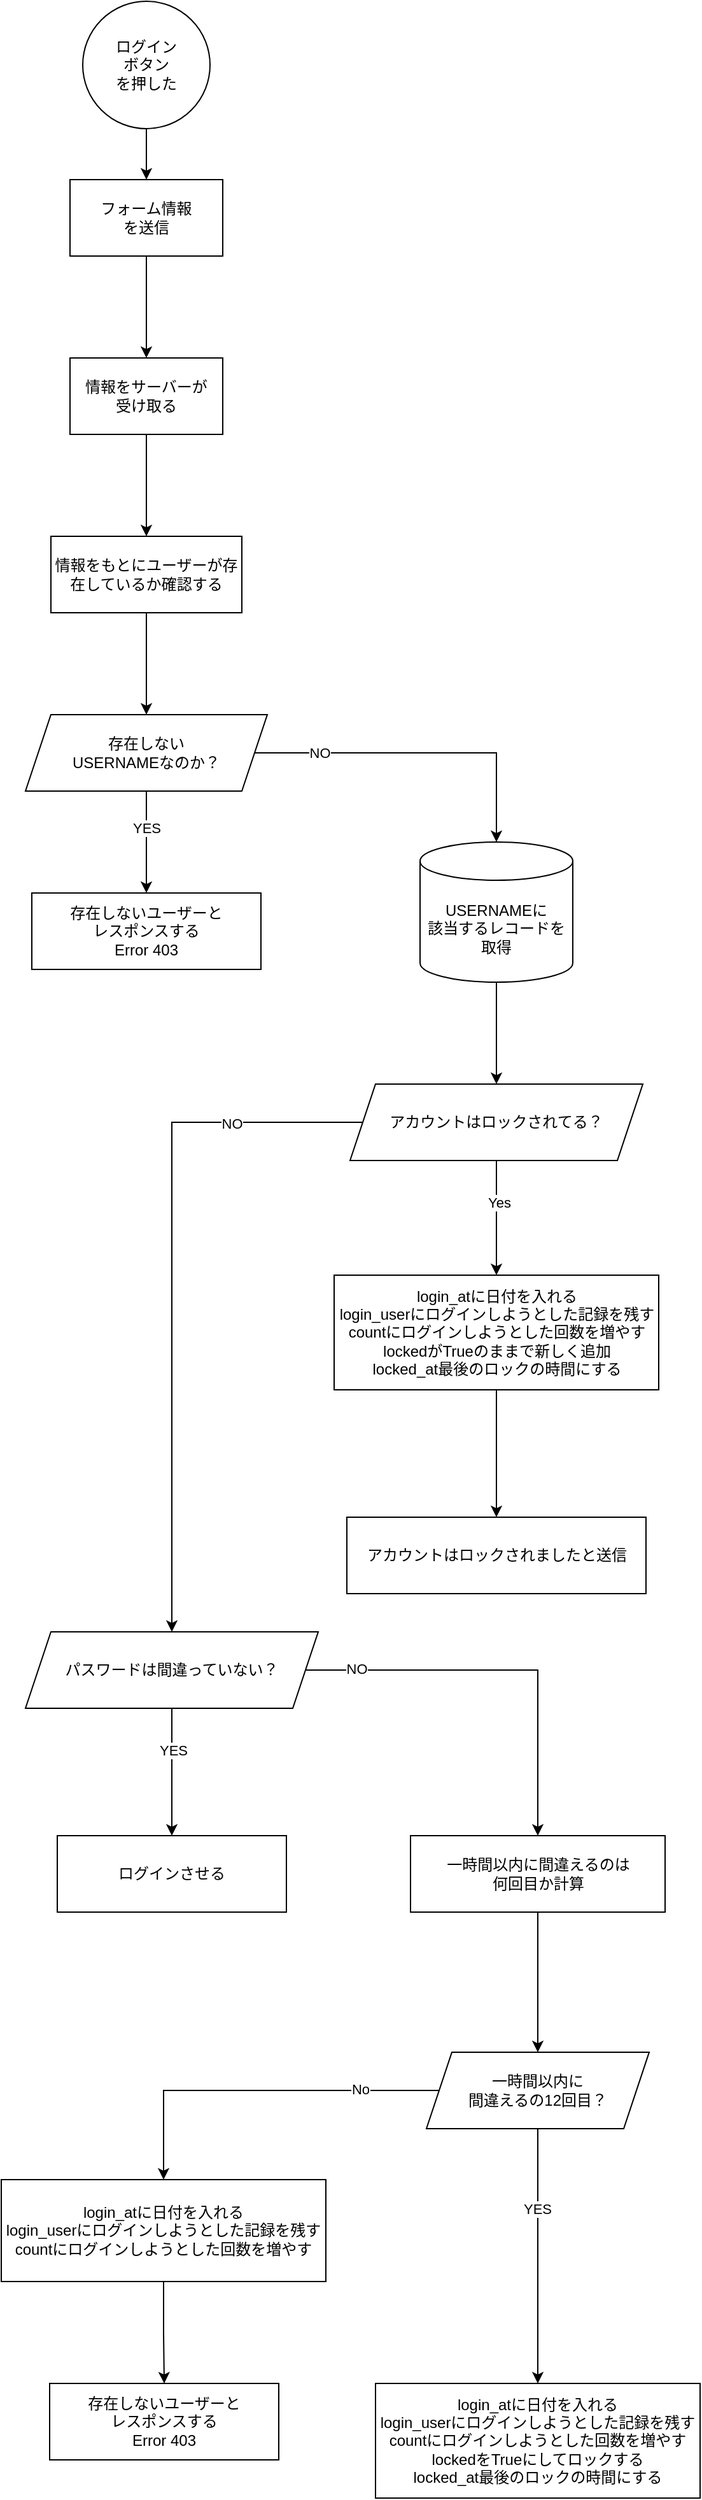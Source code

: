 <mxfile>
    <diagram id="V89ONZu5qJeNFia6KBK5" name="ページ1">
        <mxGraphModel dx="1021" dy="997" grid="1" gridSize="10" guides="1" tooltips="1" connect="1" arrows="1" fold="1" page="1" pageScale="1" pageWidth="827" pageHeight="1169" math="0" shadow="0">
            <root>
                <mxCell id="0"/>
                <mxCell id="1" parent="0"/>
                <mxCell id="7" value="" style="edgeStyle=orthogonalEdgeStyle;rounded=0;orthogonalLoop=1;jettySize=auto;html=1;" parent="1" source="5" target="6" edge="1">
                    <mxGeometry relative="1" as="geometry"/>
                </mxCell>
                <mxCell id="5" value="&lt;span&gt;ログイン&lt;br&gt;ボタン&lt;br&gt;を&lt;/span&gt;&lt;span&gt;押した&lt;/span&gt;" style="ellipse;whiteSpace=wrap;html=1;aspect=fixed;" parent="1" vertex="1">
                    <mxGeometry x="350" y="30" width="100" height="100" as="geometry"/>
                </mxCell>
                <mxCell id="9" value="" style="edgeStyle=orthogonalEdgeStyle;rounded=0;orthogonalLoop=1;jettySize=auto;html=1;" parent="1" source="6" target="8" edge="1">
                    <mxGeometry relative="1" as="geometry"/>
                </mxCell>
                <mxCell id="6" value="フォーム情報&lt;br&gt;を送信" style="whiteSpace=wrap;html=1;" parent="1" vertex="1">
                    <mxGeometry x="340" y="170" width="120" height="60" as="geometry"/>
                </mxCell>
                <mxCell id="11" value="" style="edgeStyle=orthogonalEdgeStyle;rounded=0;orthogonalLoop=1;jettySize=auto;html=1;" parent="1" source="8" target="10" edge="1">
                    <mxGeometry relative="1" as="geometry"/>
                </mxCell>
                <mxCell id="8" value="情報をサーバーが&lt;br&gt;受け取る" style="whiteSpace=wrap;html=1;" parent="1" vertex="1">
                    <mxGeometry x="340" y="310" width="120" height="60" as="geometry"/>
                </mxCell>
                <mxCell id="15" value="" style="edgeStyle=orthogonalEdgeStyle;rounded=0;orthogonalLoop=1;jettySize=auto;html=1;" parent="1" source="10" target="14" edge="1">
                    <mxGeometry relative="1" as="geometry"/>
                </mxCell>
                <mxCell id="10" value="情報をもとにユーザーが存在しているか確認する" style="whiteSpace=wrap;html=1;" parent="1" vertex="1">
                    <mxGeometry x="325" y="450" width="150" height="60" as="geometry"/>
                </mxCell>
                <mxCell id="17" value="" style="edgeStyle=orthogonalEdgeStyle;rounded=0;orthogonalLoop=1;jettySize=auto;html=1;" parent="1" source="14" target="16" edge="1">
                    <mxGeometry relative="1" as="geometry"/>
                </mxCell>
                <mxCell id="18" value="YES" style="edgeLabel;html=1;align=center;verticalAlign=middle;resizable=0;points=[];" parent="17" vertex="1" connectable="0">
                    <mxGeometry x="-0.285" relative="1" as="geometry">
                        <mxPoint as="offset"/>
                    </mxGeometry>
                </mxCell>
                <mxCell id="20" value="" style="edgeStyle=orthogonalEdgeStyle;rounded=0;orthogonalLoop=1;jettySize=auto;html=1;" parent="1" source="14" target="22" edge="1">
                    <mxGeometry relative="1" as="geometry">
                        <mxPoint x="625" y="730" as="targetPoint"/>
                    </mxGeometry>
                </mxCell>
                <mxCell id="21" value="NO" style="edgeLabel;html=1;align=center;verticalAlign=middle;resizable=0;points=[];" parent="20" vertex="1" connectable="0">
                    <mxGeometry x="-0.61" relative="1" as="geometry">
                        <mxPoint as="offset"/>
                    </mxGeometry>
                </mxCell>
                <mxCell id="14" value="存在しない&lt;br&gt;USERNAMEなのか？" style="shape=parallelogram;perimeter=parallelogramPerimeter;whiteSpace=wrap;html=1;fixedSize=1;" parent="1" vertex="1">
                    <mxGeometry x="305" y="590" width="190" height="60" as="geometry"/>
                </mxCell>
                <mxCell id="16" value="存在しないユーザーと&lt;br&gt;レスポンスする&lt;br&gt;Error 403" style="whiteSpace=wrap;html=1;" parent="1" vertex="1">
                    <mxGeometry x="310" y="730" width="180" height="60" as="geometry"/>
                </mxCell>
                <mxCell id="24" value="" style="edgeStyle=orthogonalEdgeStyle;rounded=0;orthogonalLoop=1;jettySize=auto;html=1;" parent="1" source="22" target="23" edge="1">
                    <mxGeometry relative="1" as="geometry"/>
                </mxCell>
                <mxCell id="22" value="USERNAMEに&lt;br&gt;該当するレコードを&lt;br&gt;取得" style="shape=cylinder3;whiteSpace=wrap;html=1;boundedLbl=1;backgroundOutline=1;size=15;" parent="1" vertex="1">
                    <mxGeometry x="615" y="690" width="120" height="110" as="geometry"/>
                </mxCell>
                <mxCell id="26" value="" style="edgeStyle=orthogonalEdgeStyle;rounded=0;orthogonalLoop=1;jettySize=auto;html=1;exitX=0;exitY=0.5;exitDx=0;exitDy=0;entryX=0.5;entryY=0;entryDx=0;entryDy=0;" parent="1" source="23" target="28" edge="1">
                    <mxGeometry relative="1" as="geometry">
                        <mxPoint x="675" y="1020" as="targetPoint"/>
                        <Array as="points">
                            <mxPoint x="420" y="910"/>
                        </Array>
                    </mxGeometry>
                </mxCell>
                <mxCell id="38" value="NO" style="edgeLabel;html=1;align=center;verticalAlign=middle;resizable=0;points=[];" parent="26" vertex="1" connectable="0">
                    <mxGeometry x="-0.625" y="1" relative="1" as="geometry">
                        <mxPoint as="offset"/>
                    </mxGeometry>
                </mxCell>
                <mxCell id="45" value="" style="edgeStyle=orthogonalEdgeStyle;rounded=0;orthogonalLoop=1;jettySize=auto;html=1;" parent="1" source="23" target="44" edge="1">
                    <mxGeometry relative="1" as="geometry"/>
                </mxCell>
                <mxCell id="49" value="Yes" style="edgeLabel;html=1;align=center;verticalAlign=middle;resizable=0;points=[];" vertex="1" connectable="0" parent="45">
                    <mxGeometry x="-0.271" y="2" relative="1" as="geometry">
                        <mxPoint as="offset"/>
                    </mxGeometry>
                </mxCell>
                <mxCell id="23" value="アカウントはロックされてる？" style="shape=parallelogram;perimeter=parallelogramPerimeter;whiteSpace=wrap;html=1;fixedSize=1;" parent="1" vertex="1">
                    <mxGeometry x="560" y="880" width="230" height="60" as="geometry"/>
                </mxCell>
                <mxCell id="41" value="" style="edgeStyle=orthogonalEdgeStyle;rounded=0;orthogonalLoop=1;jettySize=auto;html=1;" parent="1" source="28" target="40" edge="1">
                    <mxGeometry relative="1" as="geometry"/>
                </mxCell>
                <mxCell id="42" value="YES" style="edgeLabel;html=1;align=center;verticalAlign=middle;resizable=0;points=[];" parent="41" vertex="1" connectable="0">
                    <mxGeometry x="-0.341" y="1" relative="1" as="geometry">
                        <mxPoint as="offset"/>
                    </mxGeometry>
                </mxCell>
                <mxCell id="51" value="" style="edgeStyle=orthogonalEdgeStyle;rounded=0;orthogonalLoop=1;jettySize=auto;html=1;" edge="1" parent="1" source="28" target="53">
                    <mxGeometry relative="1" as="geometry">
                        <mxPoint x="705" y="1470" as="targetPoint"/>
                    </mxGeometry>
                </mxCell>
                <mxCell id="55" value="NO" style="edgeLabel;html=1;align=center;verticalAlign=middle;resizable=0;points=[];" vertex="1" connectable="0" parent="51">
                    <mxGeometry x="-0.747" y="1" relative="1" as="geometry">
                        <mxPoint as="offset"/>
                    </mxGeometry>
                </mxCell>
                <mxCell id="28" value="パスワードは間違っていない？" style="shape=parallelogram;perimeter=parallelogramPerimeter;whiteSpace=wrap;html=1;fixedSize=1;" parent="1" vertex="1">
                    <mxGeometry x="305" y="1310" width="230" height="60" as="geometry"/>
                </mxCell>
                <mxCell id="40" value="ログインさせる" style="whiteSpace=wrap;html=1;" parent="1" vertex="1">
                    <mxGeometry x="330" y="1470" width="180" height="60" as="geometry"/>
                </mxCell>
                <mxCell id="48" value="" style="edgeStyle=orthogonalEdgeStyle;rounded=0;orthogonalLoop=1;jettySize=auto;html=1;" parent="1" source="44" target="47" edge="1">
                    <mxGeometry relative="1" as="geometry"/>
                </mxCell>
                <mxCell id="44" value="login_atに日付を入れる&lt;br&gt;login_userにログインしようとした記録を残す&lt;br&gt;countにログインしようとした回数を増やす&lt;br&gt;lockedがTrueのままで新しく追加&lt;br&gt;locked_at最後のロックの時間にする" style="whiteSpace=wrap;html=1;" parent="1" vertex="1">
                    <mxGeometry x="547.5" y="1030" width="255" height="90" as="geometry"/>
                </mxCell>
                <mxCell id="47" value="アカウントはロックされましたと送信" style="whiteSpace=wrap;html=1;" parent="1" vertex="1">
                    <mxGeometry x="557.5" y="1220" width="235" height="60" as="geometry"/>
                </mxCell>
                <mxCell id="57" value="" style="edgeStyle=orthogonalEdgeStyle;rounded=0;orthogonalLoop=1;jettySize=auto;html=1;" edge="1" parent="1" source="53" target="56">
                    <mxGeometry relative="1" as="geometry"/>
                </mxCell>
                <mxCell id="53" value="&lt;span&gt;一時間以内に間違えるのは&lt;/span&gt;&lt;br&gt;&lt;span&gt;何回目か計算&lt;/span&gt;" style="rounded=0;whiteSpace=wrap;html=1;" vertex="1" parent="1">
                    <mxGeometry x="607.5" y="1470" width="200" height="60" as="geometry"/>
                </mxCell>
                <mxCell id="58" style="edgeStyle=orthogonalEdgeStyle;rounded=0;orthogonalLoop=1;jettySize=auto;html=1;" edge="1" parent="1" source="56" target="65">
                    <mxGeometry relative="1" as="geometry">
                        <mxPoint x="675" y="1800" as="targetPoint"/>
                    </mxGeometry>
                </mxCell>
                <mxCell id="64" value="YES" style="edgeLabel;html=1;align=center;verticalAlign=middle;resizable=0;points=[];" vertex="1" connectable="0" parent="58">
                    <mxGeometry x="-0.371" y="-1" relative="1" as="geometry">
                        <mxPoint as="offset"/>
                    </mxGeometry>
                </mxCell>
                <mxCell id="61" value="" style="edgeStyle=orthogonalEdgeStyle;rounded=0;orthogonalLoop=1;jettySize=auto;html=1;entryX=0.5;entryY=0;entryDx=0;entryDy=0;" edge="1" parent="1" source="56" target="63">
                    <mxGeometry relative="1" as="geometry">
                        <mxPoint x="420" y="1770" as="targetPoint"/>
                    </mxGeometry>
                </mxCell>
                <mxCell id="62" value="No" style="edgeLabel;html=1;align=center;verticalAlign=middle;resizable=0;points=[];" vertex="1" connectable="0" parent="61">
                    <mxGeometry x="-0.562" y="-1" relative="1" as="geometry">
                        <mxPoint as="offset"/>
                    </mxGeometry>
                </mxCell>
                <mxCell id="56" value="一時間以内に&lt;br&gt;間違えるの12回目？" style="shape=parallelogram;perimeter=parallelogramPerimeter;whiteSpace=wrap;html=1;fixedSize=1;rounded=0;" vertex="1" parent="1">
                    <mxGeometry x="620" y="1640" width="175" height="60" as="geometry"/>
                </mxCell>
                <mxCell id="67" style="edgeStyle=orthogonalEdgeStyle;rounded=0;orthogonalLoop=1;jettySize=auto;html=1;" edge="1" parent="1" source="63" target="68">
                    <mxGeometry relative="1" as="geometry">
                        <mxPoint x="413.5" y="1950" as="targetPoint"/>
                    </mxGeometry>
                </mxCell>
                <mxCell id="63" value="login_atに日付を入れる&lt;br&gt;login_userにログインしようとした記録を残す&lt;br&gt;countにログインしようとした回数を増やす" style="whiteSpace=wrap;html=1;" vertex="1" parent="1">
                    <mxGeometry x="286" y="1740" width="255" height="80" as="geometry"/>
                </mxCell>
                <mxCell id="65" value="login_atに日付を入れる&lt;br&gt;login_userにログインしようとした記録を残す&lt;br&gt;countにログインしようとした回数を増やす&lt;br&gt;lockedをTrueにしてロックする&lt;br&gt;locked_at最後のロックの時間にする" style="whiteSpace=wrap;html=1;" vertex="1" parent="1">
                    <mxGeometry x="580" y="1900" width="255" height="90" as="geometry"/>
                </mxCell>
                <mxCell id="68" value="存在しないユーザーと&lt;br&gt;レスポンスする&lt;br&gt;Error 403" style="whiteSpace=wrap;html=1;" vertex="1" parent="1">
                    <mxGeometry x="324" y="1900" width="180" height="60" as="geometry"/>
                </mxCell>
            </root>
        </mxGraphModel>
    </diagram>
</mxfile>
